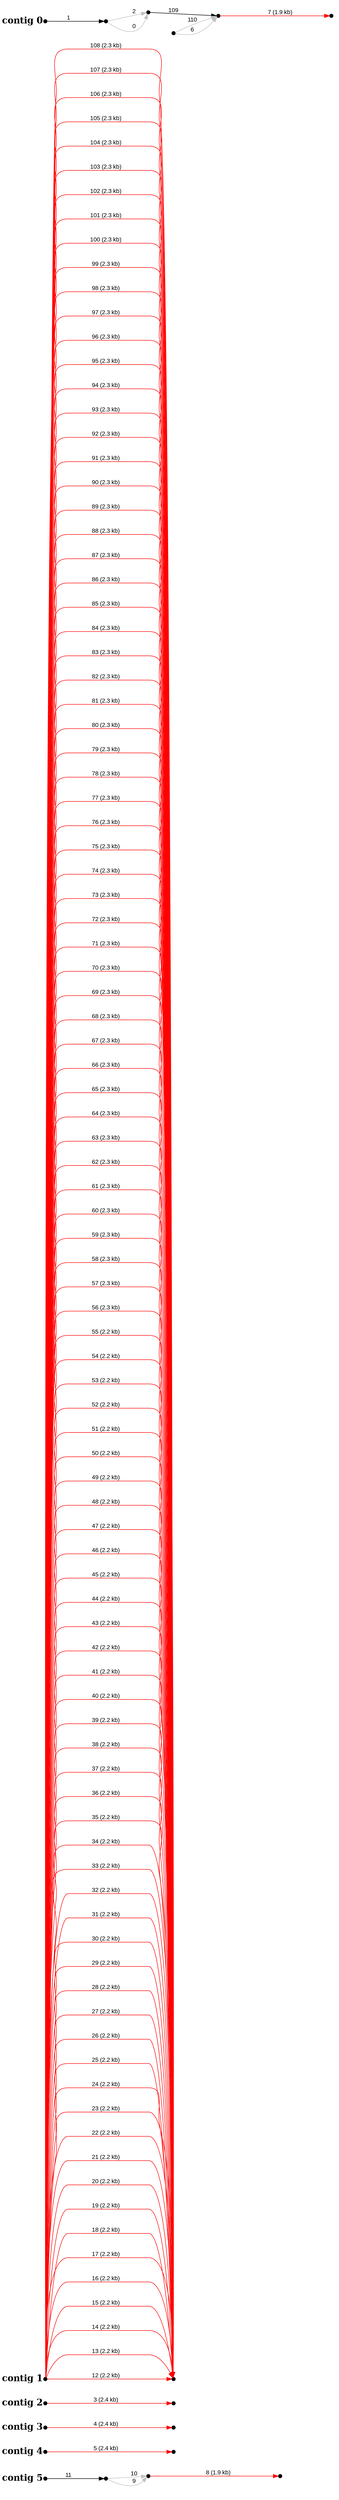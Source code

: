 digraph G {

node [width=0.1,height=0.1,fontsize=10,shape=point];
edge [fontsize=12,penwidth=1,arrowsize=1,fontname=Arial];
margin=1.0;
rankdir=LR;
labeljust=l;
margin=0;

subgraph cluster5 {
color=white;
15 -> 14 [minlen=4,color=red,label="8 (1.9 kb)"];
16 -> 15 [minlen=1,color=gray,label="9"];
16 -> 15 [minlen=1,color=gray,label="10"];
17 -> 16 [minlen=2,color=black,label="11",taillabel="contig 5",labelangle=180,weight=10000,labeldistance=5,labelfontsize=18,labelfontname="Times-Bold"];
}

subgraph cluster4 {
color=white;
9 -> 10 [minlen=4,color=red,label="5 (2.4 kb)",taillabel="contig 4",labelangle=180,weight=10000,labeldistance=5,labelfontsize=18,labelfontname="Times-Bold"];
}

subgraph cluster3 {
color=white;
6 -> 7 [minlen=4,color=red,label="4 (2.4 kb)",taillabel="contig 3",labelangle=180,weight=10000,labeldistance=5,labelfontsize=18,labelfontname="Times-Bold"];
}

subgraph cluster2 {
color=white;
4 -> 5 [minlen=4,color=red,label="3 (2.4 kb)",taillabel="contig 2",labelangle=180,weight=10000,labeldistance=5,labelfontsize=18,labelfontname="Times-Bold"];
}

subgraph cluster1 {
color=white;
8 -> 1 [minlen=4,color=red,label="12 (2.2 kb)",taillabel="contig 1",labelangle=180,weight=10000,labeldistance=5,labelfontsize=18,labelfontname="Times-Bold"];
8 -> 1 [minlen=4,color=red,label="13 (2.2 kb)"];
8 -> 1 [minlen=4,color=red,label="14 (2.2 kb)"];
8 -> 1 [minlen=4,color=red,label="15 (2.2 kb)"];
8 -> 1 [minlen=4,color=red,label="16 (2.2 kb)"];
8 -> 1 [minlen=4,color=red,label="17 (2.2 kb)"];
8 -> 1 [minlen=4,color=red,label="18 (2.2 kb)"];
8 -> 1 [minlen=4,color=red,label="19 (2.2 kb)"];
8 -> 1 [minlen=4,color=red,label="20 (2.2 kb)"];
8 -> 1 [minlen=4,color=red,label="21 (2.2 kb)"];
8 -> 1 [minlen=4,color=red,label="22 (2.2 kb)"];
8 -> 1 [minlen=4,color=red,label="23 (2.2 kb)"];
8 -> 1 [minlen=4,color=red,label="24 (2.2 kb)"];
8 -> 1 [minlen=4,color=red,label="25 (2.2 kb)"];
8 -> 1 [minlen=4,color=red,label="26 (2.2 kb)"];
8 -> 1 [minlen=4,color=red,label="27 (2.2 kb)"];
8 -> 1 [minlen=4,color=red,label="28 (2.2 kb)"];
8 -> 1 [minlen=4,color=red,label="29 (2.2 kb)"];
8 -> 1 [minlen=4,color=red,label="30 (2.2 kb)"];
8 -> 1 [minlen=4,color=red,label="31 (2.2 kb)"];
8 -> 1 [minlen=4,color=red,label="32 (2.2 kb)"];
8 -> 1 [minlen=4,color=red,label="33 (2.2 kb)"];
8 -> 1 [minlen=4,color=red,label="34 (2.2 kb)"];
8 -> 1 [minlen=4,color=red,label="35 (2.2 kb)"];
8 -> 1 [minlen=4,color=red,label="36 (2.2 kb)"];
8 -> 1 [minlen=4,color=red,label="37 (2.2 kb)"];
8 -> 1 [minlen=4,color=red,label="38 (2.2 kb)"];
8 -> 1 [minlen=4,color=red,label="39 (2.2 kb)"];
8 -> 1 [minlen=4,color=red,label="40 (2.2 kb)"];
8 -> 1 [minlen=4,color=red,label="41 (2.2 kb)"];
8 -> 1 [minlen=4,color=red,label="42 (2.2 kb)"];
8 -> 1 [minlen=4,color=red,label="43 (2.2 kb)"];
8 -> 1 [minlen=4,color=red,label="44 (2.2 kb)"];
8 -> 1 [minlen=4,color=red,label="45 (2.2 kb)"];
8 -> 1 [minlen=4,color=red,label="46 (2.2 kb)"];
8 -> 1 [minlen=4,color=red,label="47 (2.2 kb)"];
8 -> 1 [minlen=4,color=red,label="48 (2.2 kb)"];
8 -> 1 [minlen=4,color=red,label="49 (2.2 kb)"];
8 -> 1 [minlen=4,color=red,label="50 (2.2 kb)"];
8 -> 1 [minlen=4,color=red,label="51 (2.2 kb)"];
8 -> 1 [minlen=4,color=red,label="52 (2.2 kb)"];
8 -> 1 [minlen=4,color=red,label="53 (2.2 kb)"];
8 -> 1 [minlen=4,color=red,label="54 (2.2 kb)"];
8 -> 1 [minlen=4,color=red,label="55 (2.2 kb)"];
8 -> 1 [minlen=4,color=red,label="56 (2.3 kb)"];
8 -> 1 [minlen=4,color=red,label="57 (2.3 kb)"];
8 -> 1 [minlen=4,color=red,label="58 (2.3 kb)"];
8 -> 1 [minlen=4,color=red,label="59 (2.3 kb)"];
8 -> 1 [minlen=4,color=red,label="60 (2.3 kb)"];
8 -> 1 [minlen=4,color=red,label="61 (2.3 kb)"];
8 -> 1 [minlen=4,color=red,label="62 (2.3 kb)"];
8 -> 1 [minlen=4,color=red,label="63 (2.3 kb)"];
8 -> 1 [minlen=4,color=red,label="64 (2.3 kb)"];
8 -> 1 [minlen=4,color=red,label="65 (2.3 kb)"];
8 -> 1 [minlen=4,color=red,label="66 (2.3 kb)"];
8 -> 1 [minlen=4,color=red,label="67 (2.3 kb)"];
8 -> 1 [minlen=4,color=red,label="68 (2.3 kb)"];
8 -> 1 [minlen=4,color=red,label="69 (2.3 kb)"];
8 -> 1 [minlen=4,color=red,label="70 (2.3 kb)"];
8 -> 1 [minlen=4,color=red,label="71 (2.3 kb)"];
8 -> 1 [minlen=4,color=red,label="72 (2.3 kb)"];
8 -> 1 [minlen=4,color=red,label="73 (2.3 kb)"];
8 -> 1 [minlen=4,color=red,label="74 (2.3 kb)"];
8 -> 1 [minlen=4,color=red,label="75 (2.3 kb)"];
8 -> 1 [minlen=4,color=red,label="76 (2.3 kb)"];
8 -> 1 [minlen=4,color=red,label="77 (2.3 kb)"];
8 -> 1 [minlen=4,color=red,label="78 (2.3 kb)"];
8 -> 1 [minlen=4,color=red,label="79 (2.3 kb)"];
8 -> 1 [minlen=4,color=red,label="80 (2.3 kb)"];
8 -> 1 [minlen=4,color=red,label="81 (2.3 kb)"];
8 -> 1 [minlen=4,color=red,label="82 (2.3 kb)"];
8 -> 1 [minlen=4,color=red,label="83 (2.3 kb)"];
8 -> 1 [minlen=4,color=red,label="84 (2.3 kb)"];
8 -> 1 [minlen=4,color=red,label="85 (2.3 kb)"];
8 -> 1 [minlen=4,color=red,label="86 (2.3 kb)"];
8 -> 1 [minlen=4,color=red,label="87 (2.3 kb)"];
8 -> 1 [minlen=4,color=red,label="88 (2.3 kb)"];
8 -> 1 [minlen=4,color=red,label="89 (2.3 kb)"];
8 -> 1 [minlen=4,color=red,label="90 (2.3 kb)"];
8 -> 1 [minlen=4,color=red,label="91 (2.3 kb)"];
8 -> 1 [minlen=4,color=red,label="92 (2.3 kb)"];
8 -> 1 [minlen=4,color=red,label="93 (2.3 kb)"];
8 -> 1 [minlen=4,color=red,label="94 (2.3 kb)"];
8 -> 1 [minlen=4,color=red,label="95 (2.3 kb)"];
8 -> 1 [minlen=4,color=red,label="96 (2.3 kb)"];
8 -> 1 [minlen=4,color=red,label="97 (2.3 kb)"];
8 -> 1 [minlen=4,color=red,label="98 (2.3 kb)"];
8 -> 1 [minlen=4,color=red,label="99 (2.3 kb)"];
8 -> 1 [minlen=4,color=red,label="100 (2.3 kb)"];
8 -> 1 [minlen=4,color=red,label="101 (2.3 kb)"];
8 -> 1 [minlen=4,color=red,label="102 (2.3 kb)"];
8 -> 1 [minlen=4,color=red,label="103 (2.3 kb)"];
8 -> 1 [minlen=4,color=red,label="104 (2.3 kb)"];
8 -> 1 [minlen=4,color=red,label="105 (2.3 kb)"];
8 -> 1 [minlen=4,color=red,label="106 (2.3 kb)"];
8 -> 1 [minlen=4,color=red,label="107 (2.3 kb)"];
8 -> 1 [minlen=4,color=red,label="108 (2.3 kb)"];
}

subgraph cluster0 {
color=white;
0 -> 2 [minlen=2,color=black,label="1",taillabel="contig 0",labelangle=180,weight=10000,labeldistance=5,labelfontsize=18,labelfontname="Times-Bold"];
2 -> 3 [minlen=1,color=gray,label="0"];
2 -> 3 [minlen=1,color=gray,label="2"];
3 -> 12 [minlen=2,color=black,label="109"];
11 -> 12 [minlen=1,color=gray,label="6"];
11 -> 12 [minlen=1,color=gray,label="110"];
12 -> 13 [minlen=4,color=red,label="7 (1.9 kb)"];
}

}
#done
